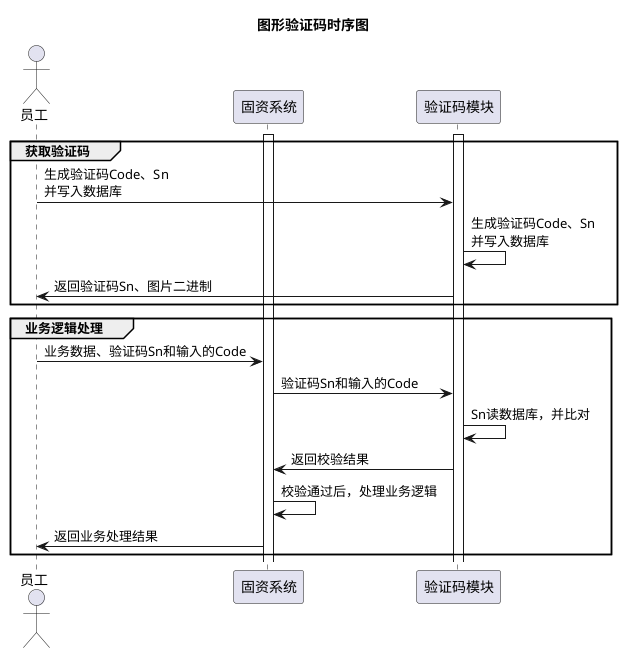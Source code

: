 [plantuml,.images/2, png]
--
@startuml
title 图形验证码时序图

actor 员工
activate 固资系统
activate 验证码模块

group 获取验证码
员工 -> 验证码模块: 生成验证码Code、Sn\n并写入数据库
验证码模块 -> 验证码模块: 生成验证码Code、Sn\n并写入数据库
员工 <- 验证码模块: 返回验证码Sn、图片二进制
end

group 业务逻辑处理
员工 -> 固资系统: 业务数据、验证码Sn和输入的Code
固资系统 -> 验证码模块: 验证码Sn和输入的Code
验证码模块 -> 验证码模块: Sn读数据库，并比对
固资系统 <- 验证码模块: 返回校验结果
固资系统 -> 固资系统: 校验通过后，处理业务逻辑
员工 <- 固资系统: 返回业务处理结果
end

@enduml
--